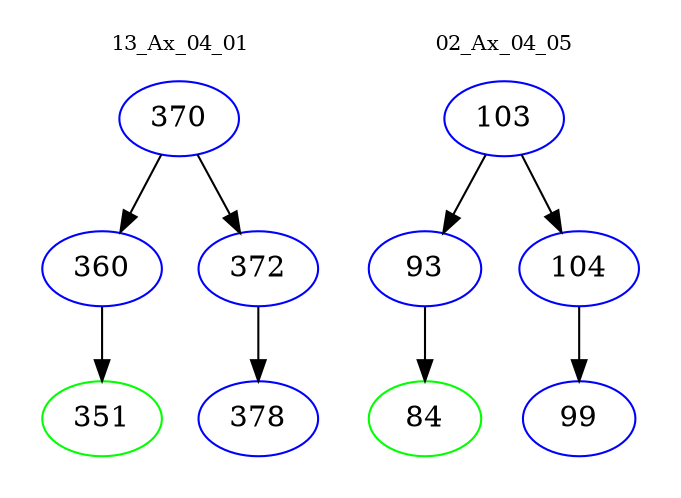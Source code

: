 digraph{
subgraph cluster_0 {
color = white
label = "13_Ax_04_01";
fontsize=10;
T0_370 [label="370", color="blue"]
T0_370 -> T0_360 [color="black"]
T0_360 [label="360", color="blue"]
T0_360 -> T0_351 [color="black"]
T0_351 [label="351", color="green"]
T0_370 -> T0_372 [color="black"]
T0_372 [label="372", color="blue"]
T0_372 -> T0_378 [color="black"]
T0_378 [label="378", color="blue"]
}
subgraph cluster_1 {
color = white
label = "02_Ax_04_05";
fontsize=10;
T1_103 [label="103", color="blue"]
T1_103 -> T1_93 [color="black"]
T1_93 [label="93", color="blue"]
T1_93 -> T1_84 [color="black"]
T1_84 [label="84", color="green"]
T1_103 -> T1_104 [color="black"]
T1_104 [label="104", color="blue"]
T1_104 -> T1_99 [color="black"]
T1_99 [label="99", color="blue"]
}
}
